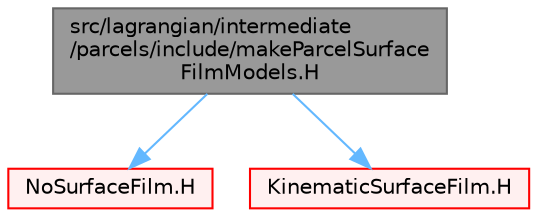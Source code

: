 digraph "src/lagrangian/intermediate/parcels/include/makeParcelSurfaceFilmModels.H"
{
 // LATEX_PDF_SIZE
  bgcolor="transparent";
  edge [fontname=Helvetica,fontsize=10,labelfontname=Helvetica,labelfontsize=10];
  node [fontname=Helvetica,fontsize=10,shape=box,height=0.2,width=0.4];
  Node1 [id="Node000001",label="src/lagrangian/intermediate\l/parcels/include/makeParcelSurface\lFilmModels.H",height=0.2,width=0.4,color="gray40", fillcolor="grey60", style="filled", fontcolor="black",tooltip=" "];
  Node1 -> Node2 [id="edge1_Node000001_Node000002",color="steelblue1",style="solid",tooltip=" "];
  Node2 [id="Node000002",label="NoSurfaceFilm.H",height=0.2,width=0.4,color="red", fillcolor="#FFF0F0", style="filled",URL="$NoSurfaceFilm_8H.html",tooltip=" "];
  Node1 -> Node151 [id="edge2_Node000001_Node000151",color="steelblue1",style="solid",tooltip=" "];
  Node151 [id="Node000151",label="KinematicSurfaceFilm.H",height=0.2,width=0.4,color="red", fillcolor="#FFF0F0", style="filled",URL="$KinematicSurfaceFilm_8H.html",tooltip=" "];
}
